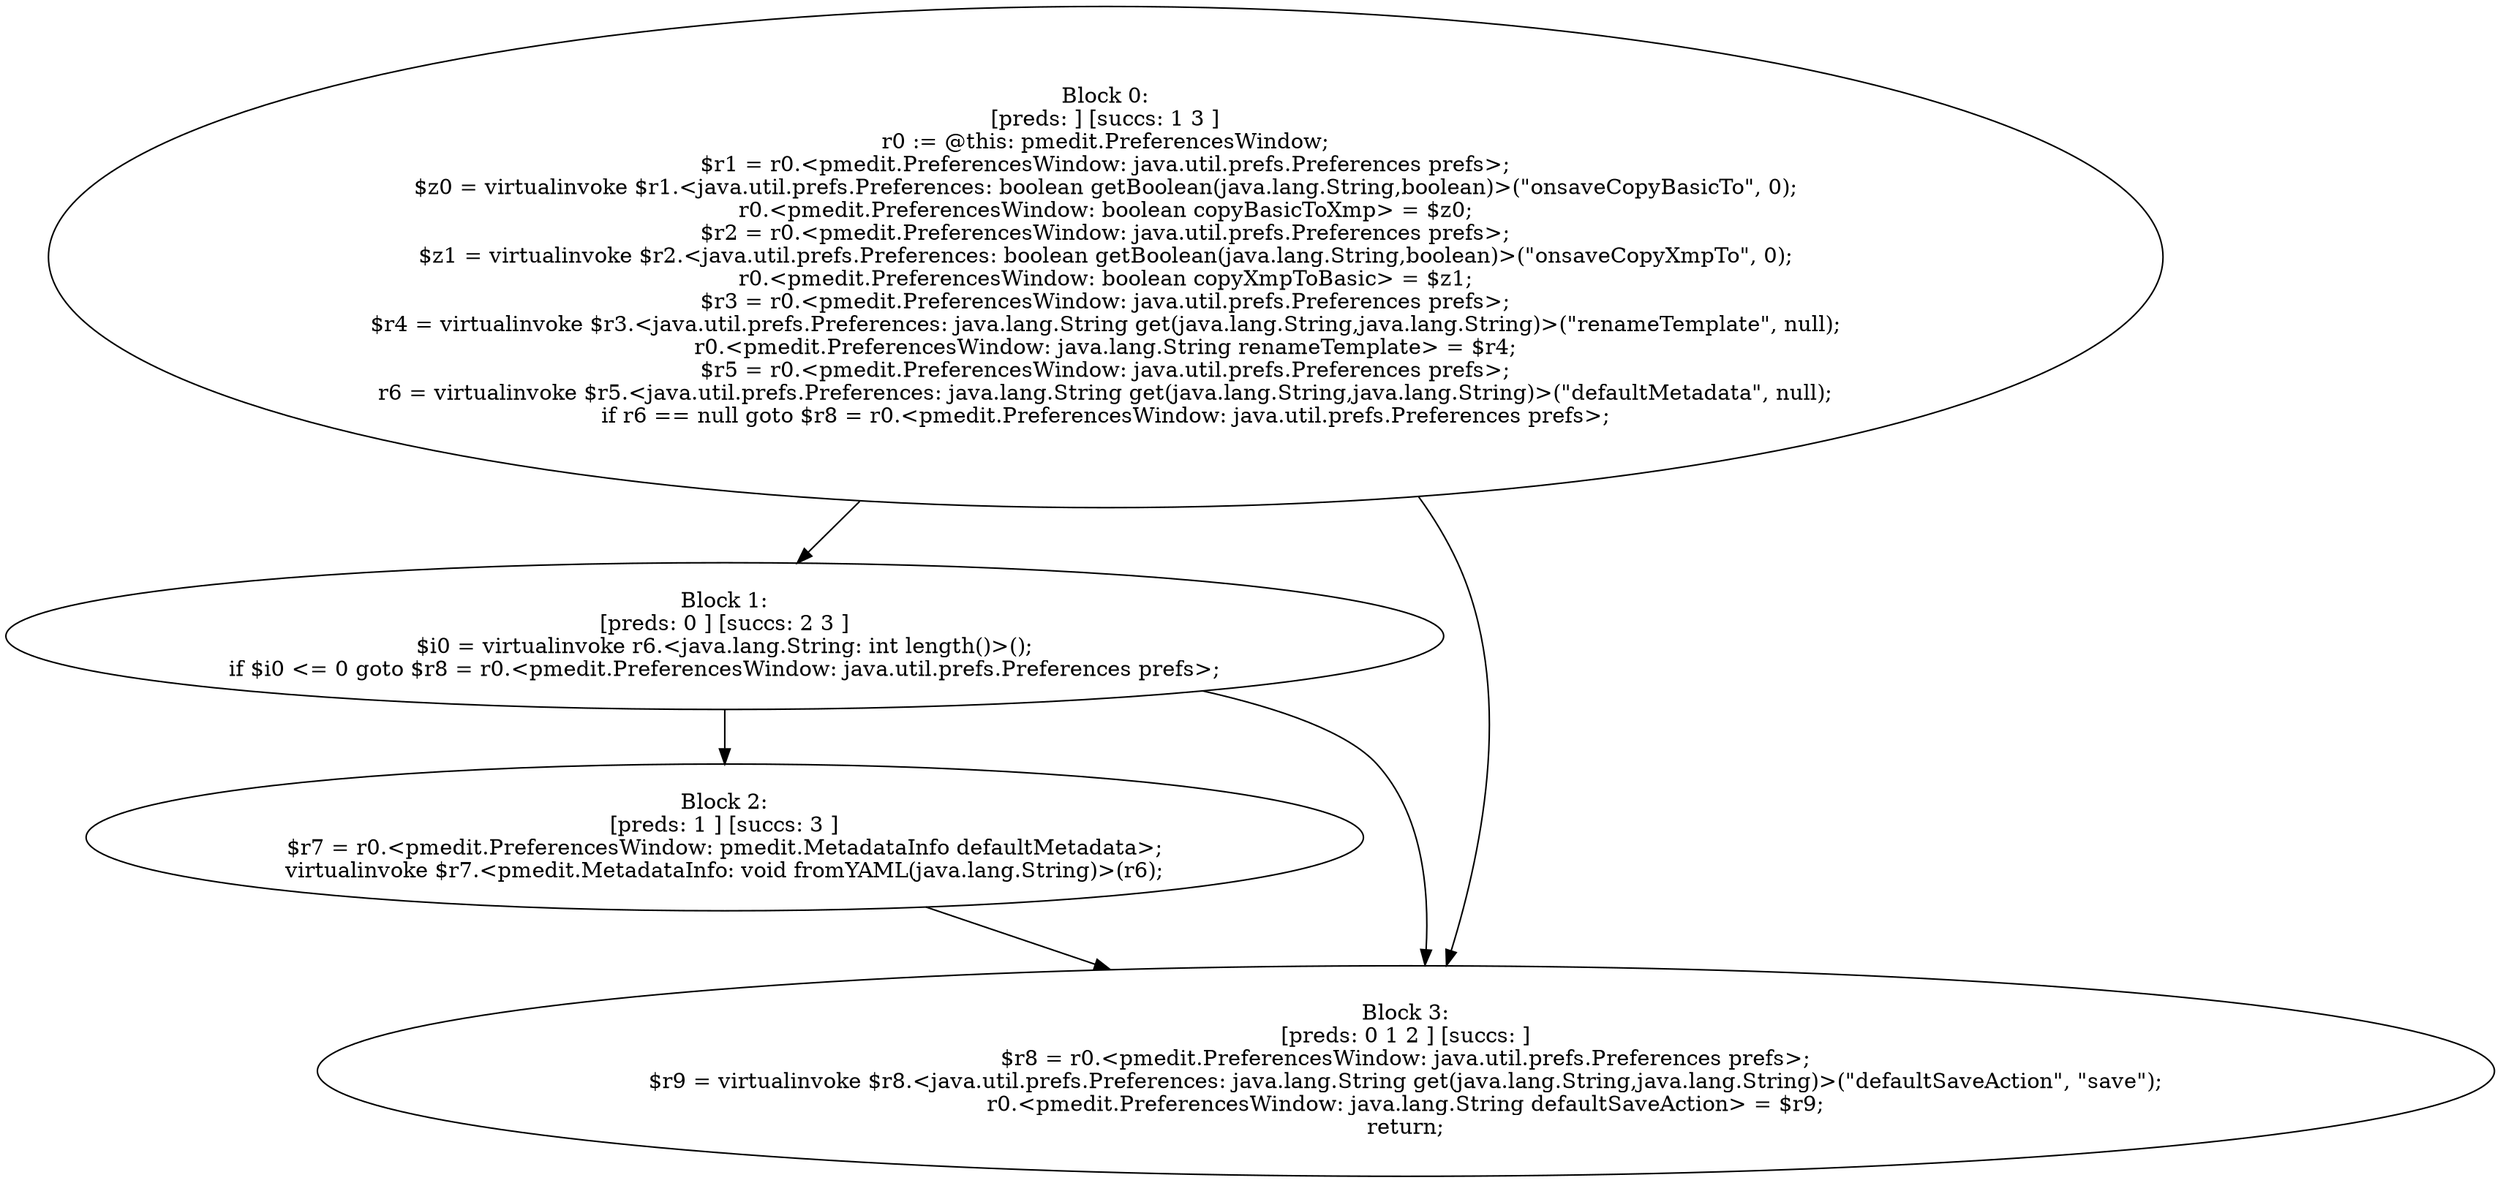 digraph "unitGraph" {
    "Block 0:
[preds: ] [succs: 1 3 ]
r0 := @this: pmedit.PreferencesWindow;
$r1 = r0.<pmedit.PreferencesWindow: java.util.prefs.Preferences prefs>;
$z0 = virtualinvoke $r1.<java.util.prefs.Preferences: boolean getBoolean(java.lang.String,boolean)>(\"onsaveCopyBasicTo\", 0);
r0.<pmedit.PreferencesWindow: boolean copyBasicToXmp> = $z0;
$r2 = r0.<pmedit.PreferencesWindow: java.util.prefs.Preferences prefs>;
$z1 = virtualinvoke $r2.<java.util.prefs.Preferences: boolean getBoolean(java.lang.String,boolean)>(\"onsaveCopyXmpTo\", 0);
r0.<pmedit.PreferencesWindow: boolean copyXmpToBasic> = $z1;
$r3 = r0.<pmedit.PreferencesWindow: java.util.prefs.Preferences prefs>;
$r4 = virtualinvoke $r3.<java.util.prefs.Preferences: java.lang.String get(java.lang.String,java.lang.String)>(\"renameTemplate\", null);
r0.<pmedit.PreferencesWindow: java.lang.String renameTemplate> = $r4;
$r5 = r0.<pmedit.PreferencesWindow: java.util.prefs.Preferences prefs>;
r6 = virtualinvoke $r5.<java.util.prefs.Preferences: java.lang.String get(java.lang.String,java.lang.String)>(\"defaultMetadata\", null);
if r6 == null goto $r8 = r0.<pmedit.PreferencesWindow: java.util.prefs.Preferences prefs>;
"
    "Block 1:
[preds: 0 ] [succs: 2 3 ]
$i0 = virtualinvoke r6.<java.lang.String: int length()>();
if $i0 <= 0 goto $r8 = r0.<pmedit.PreferencesWindow: java.util.prefs.Preferences prefs>;
"
    "Block 2:
[preds: 1 ] [succs: 3 ]
$r7 = r0.<pmedit.PreferencesWindow: pmedit.MetadataInfo defaultMetadata>;
virtualinvoke $r7.<pmedit.MetadataInfo: void fromYAML(java.lang.String)>(r6);
"
    "Block 3:
[preds: 0 1 2 ] [succs: ]
$r8 = r0.<pmedit.PreferencesWindow: java.util.prefs.Preferences prefs>;
$r9 = virtualinvoke $r8.<java.util.prefs.Preferences: java.lang.String get(java.lang.String,java.lang.String)>(\"defaultSaveAction\", \"save\");
r0.<pmedit.PreferencesWindow: java.lang.String defaultSaveAction> = $r9;
return;
"
    "Block 0:
[preds: ] [succs: 1 3 ]
r0 := @this: pmedit.PreferencesWindow;
$r1 = r0.<pmedit.PreferencesWindow: java.util.prefs.Preferences prefs>;
$z0 = virtualinvoke $r1.<java.util.prefs.Preferences: boolean getBoolean(java.lang.String,boolean)>(\"onsaveCopyBasicTo\", 0);
r0.<pmedit.PreferencesWindow: boolean copyBasicToXmp> = $z0;
$r2 = r0.<pmedit.PreferencesWindow: java.util.prefs.Preferences prefs>;
$z1 = virtualinvoke $r2.<java.util.prefs.Preferences: boolean getBoolean(java.lang.String,boolean)>(\"onsaveCopyXmpTo\", 0);
r0.<pmedit.PreferencesWindow: boolean copyXmpToBasic> = $z1;
$r3 = r0.<pmedit.PreferencesWindow: java.util.prefs.Preferences prefs>;
$r4 = virtualinvoke $r3.<java.util.prefs.Preferences: java.lang.String get(java.lang.String,java.lang.String)>(\"renameTemplate\", null);
r0.<pmedit.PreferencesWindow: java.lang.String renameTemplate> = $r4;
$r5 = r0.<pmedit.PreferencesWindow: java.util.prefs.Preferences prefs>;
r6 = virtualinvoke $r5.<java.util.prefs.Preferences: java.lang.String get(java.lang.String,java.lang.String)>(\"defaultMetadata\", null);
if r6 == null goto $r8 = r0.<pmedit.PreferencesWindow: java.util.prefs.Preferences prefs>;
"->"Block 1:
[preds: 0 ] [succs: 2 3 ]
$i0 = virtualinvoke r6.<java.lang.String: int length()>();
if $i0 <= 0 goto $r8 = r0.<pmedit.PreferencesWindow: java.util.prefs.Preferences prefs>;
";
    "Block 0:
[preds: ] [succs: 1 3 ]
r0 := @this: pmedit.PreferencesWindow;
$r1 = r0.<pmedit.PreferencesWindow: java.util.prefs.Preferences prefs>;
$z0 = virtualinvoke $r1.<java.util.prefs.Preferences: boolean getBoolean(java.lang.String,boolean)>(\"onsaveCopyBasicTo\", 0);
r0.<pmedit.PreferencesWindow: boolean copyBasicToXmp> = $z0;
$r2 = r0.<pmedit.PreferencesWindow: java.util.prefs.Preferences prefs>;
$z1 = virtualinvoke $r2.<java.util.prefs.Preferences: boolean getBoolean(java.lang.String,boolean)>(\"onsaveCopyXmpTo\", 0);
r0.<pmedit.PreferencesWindow: boolean copyXmpToBasic> = $z1;
$r3 = r0.<pmedit.PreferencesWindow: java.util.prefs.Preferences prefs>;
$r4 = virtualinvoke $r3.<java.util.prefs.Preferences: java.lang.String get(java.lang.String,java.lang.String)>(\"renameTemplate\", null);
r0.<pmedit.PreferencesWindow: java.lang.String renameTemplate> = $r4;
$r5 = r0.<pmedit.PreferencesWindow: java.util.prefs.Preferences prefs>;
r6 = virtualinvoke $r5.<java.util.prefs.Preferences: java.lang.String get(java.lang.String,java.lang.String)>(\"defaultMetadata\", null);
if r6 == null goto $r8 = r0.<pmedit.PreferencesWindow: java.util.prefs.Preferences prefs>;
"->"Block 3:
[preds: 0 1 2 ] [succs: ]
$r8 = r0.<pmedit.PreferencesWindow: java.util.prefs.Preferences prefs>;
$r9 = virtualinvoke $r8.<java.util.prefs.Preferences: java.lang.String get(java.lang.String,java.lang.String)>(\"defaultSaveAction\", \"save\");
r0.<pmedit.PreferencesWindow: java.lang.String defaultSaveAction> = $r9;
return;
";
    "Block 1:
[preds: 0 ] [succs: 2 3 ]
$i0 = virtualinvoke r6.<java.lang.String: int length()>();
if $i0 <= 0 goto $r8 = r0.<pmedit.PreferencesWindow: java.util.prefs.Preferences prefs>;
"->"Block 2:
[preds: 1 ] [succs: 3 ]
$r7 = r0.<pmedit.PreferencesWindow: pmedit.MetadataInfo defaultMetadata>;
virtualinvoke $r7.<pmedit.MetadataInfo: void fromYAML(java.lang.String)>(r6);
";
    "Block 1:
[preds: 0 ] [succs: 2 3 ]
$i0 = virtualinvoke r6.<java.lang.String: int length()>();
if $i0 <= 0 goto $r8 = r0.<pmedit.PreferencesWindow: java.util.prefs.Preferences prefs>;
"->"Block 3:
[preds: 0 1 2 ] [succs: ]
$r8 = r0.<pmedit.PreferencesWindow: java.util.prefs.Preferences prefs>;
$r9 = virtualinvoke $r8.<java.util.prefs.Preferences: java.lang.String get(java.lang.String,java.lang.String)>(\"defaultSaveAction\", \"save\");
r0.<pmedit.PreferencesWindow: java.lang.String defaultSaveAction> = $r9;
return;
";
    "Block 2:
[preds: 1 ] [succs: 3 ]
$r7 = r0.<pmedit.PreferencesWindow: pmedit.MetadataInfo defaultMetadata>;
virtualinvoke $r7.<pmedit.MetadataInfo: void fromYAML(java.lang.String)>(r6);
"->"Block 3:
[preds: 0 1 2 ] [succs: ]
$r8 = r0.<pmedit.PreferencesWindow: java.util.prefs.Preferences prefs>;
$r9 = virtualinvoke $r8.<java.util.prefs.Preferences: java.lang.String get(java.lang.String,java.lang.String)>(\"defaultSaveAction\", \"save\");
r0.<pmedit.PreferencesWindow: java.lang.String defaultSaveAction> = $r9;
return;
";
}
